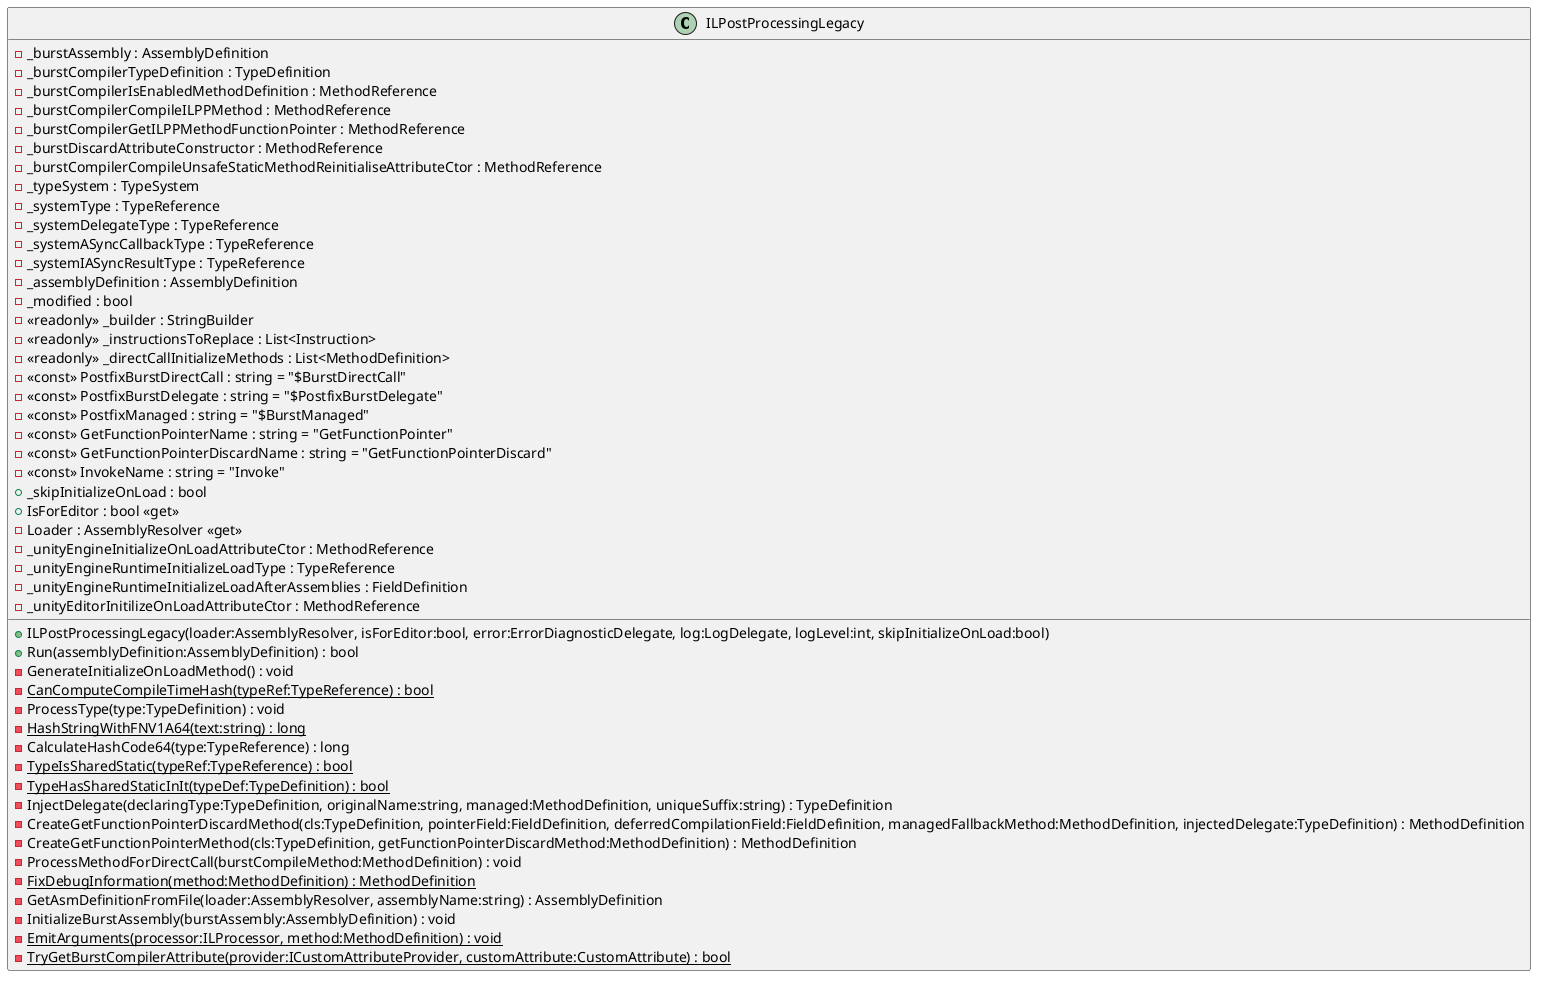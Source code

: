 @startuml
class ILPostProcessingLegacy {
    - _burstAssembly : AssemblyDefinition
    - _burstCompilerTypeDefinition : TypeDefinition
    - _burstCompilerIsEnabledMethodDefinition : MethodReference
    - _burstCompilerCompileILPPMethod : MethodReference
    - _burstCompilerGetILPPMethodFunctionPointer : MethodReference
    - _burstDiscardAttributeConstructor : MethodReference
    - _burstCompilerCompileUnsafeStaticMethodReinitialiseAttributeCtor : MethodReference
    - _typeSystem : TypeSystem
    - _systemType : TypeReference
    - _systemDelegateType : TypeReference
    - _systemASyncCallbackType : TypeReference
    - _systemIASyncResultType : TypeReference
    - _assemblyDefinition : AssemblyDefinition
    - _modified : bool
    - <<readonly>> _builder : StringBuilder
    - <<readonly>> _instructionsToReplace : List<Instruction>
    - <<readonly>> _directCallInitializeMethods : List<MethodDefinition>
    - <<const>> PostfixBurstDirectCall : string = "$BurstDirectCall"
    - <<const>> PostfixBurstDelegate : string = "$PostfixBurstDelegate"
    - <<const>> PostfixManaged : string = "$BurstManaged"
    - <<const>> GetFunctionPointerName : string = "GetFunctionPointer"
    - <<const>> GetFunctionPointerDiscardName : string = "GetFunctionPointerDiscard"
    - <<const>> InvokeName : string = "Invoke"
    + ILPostProcessingLegacy(loader:AssemblyResolver, isForEditor:bool, error:ErrorDiagnosticDelegate, log:LogDelegate, logLevel:int, skipInitializeOnLoad:bool)
    + _skipInitializeOnLoad : bool
    + IsForEditor : bool <<get>>
    - Loader : AssemblyResolver <<get>>
    + Run(assemblyDefinition:AssemblyDefinition) : bool
    - GenerateInitializeOnLoadMethod() : void
    - {static} CanComputeCompileTimeHash(typeRef:TypeReference) : bool
    - ProcessType(type:TypeDefinition) : void
    - {static} HashStringWithFNV1A64(text:string) : long
    - CalculateHashCode64(type:TypeReference) : long
    - {static} TypeIsSharedStatic(typeRef:TypeReference) : bool
    - {static} TypeHasSharedStaticInIt(typeDef:TypeDefinition) : bool
    - InjectDelegate(declaringType:TypeDefinition, originalName:string, managed:MethodDefinition, uniqueSuffix:string) : TypeDefinition
    - CreateGetFunctionPointerDiscardMethod(cls:TypeDefinition, pointerField:FieldDefinition, deferredCompilationField:FieldDefinition, managedFallbackMethod:MethodDefinition, injectedDelegate:TypeDefinition) : MethodDefinition
    - CreateGetFunctionPointerMethod(cls:TypeDefinition, getFunctionPointerDiscardMethod:MethodDefinition) : MethodDefinition
    - ProcessMethodForDirectCall(burstCompileMethod:MethodDefinition) : void
    - {static} FixDebugInformation(method:MethodDefinition) : MethodDefinition
    - GetAsmDefinitionFromFile(loader:AssemblyResolver, assemblyName:string) : AssemblyDefinition
    - _unityEngineInitializeOnLoadAttributeCtor : MethodReference
    - _unityEngineRuntimeInitializeLoadType : TypeReference
    - _unityEngineRuntimeInitializeLoadAfterAssemblies : FieldDefinition
    - _unityEditorInitilizeOnLoadAttributeCtor : MethodReference
    - InitializeBurstAssembly(burstAssembly:AssemblyDefinition) : void
    - {static} EmitArguments(processor:ILProcessor, method:MethodDefinition) : void
    - {static} TryGetBurstCompilerAttribute(provider:ICustomAttributeProvider, customAttribute:CustomAttribute) : bool
}
@enduml
